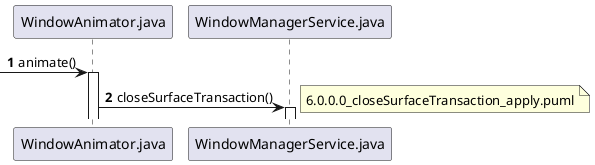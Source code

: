 @startuml
'https://plantuml.com/sequence-diagram

autonumber

 -> WindowAnimator.java: animate()
activate WindowAnimator.java
WindowAnimator.java -> WindowManagerService.java: closeSurfaceTransaction()
activate WindowManagerService.java
note right
6.0.0.0_closeSurfaceTransaction_apply.puml
end note

@enduml